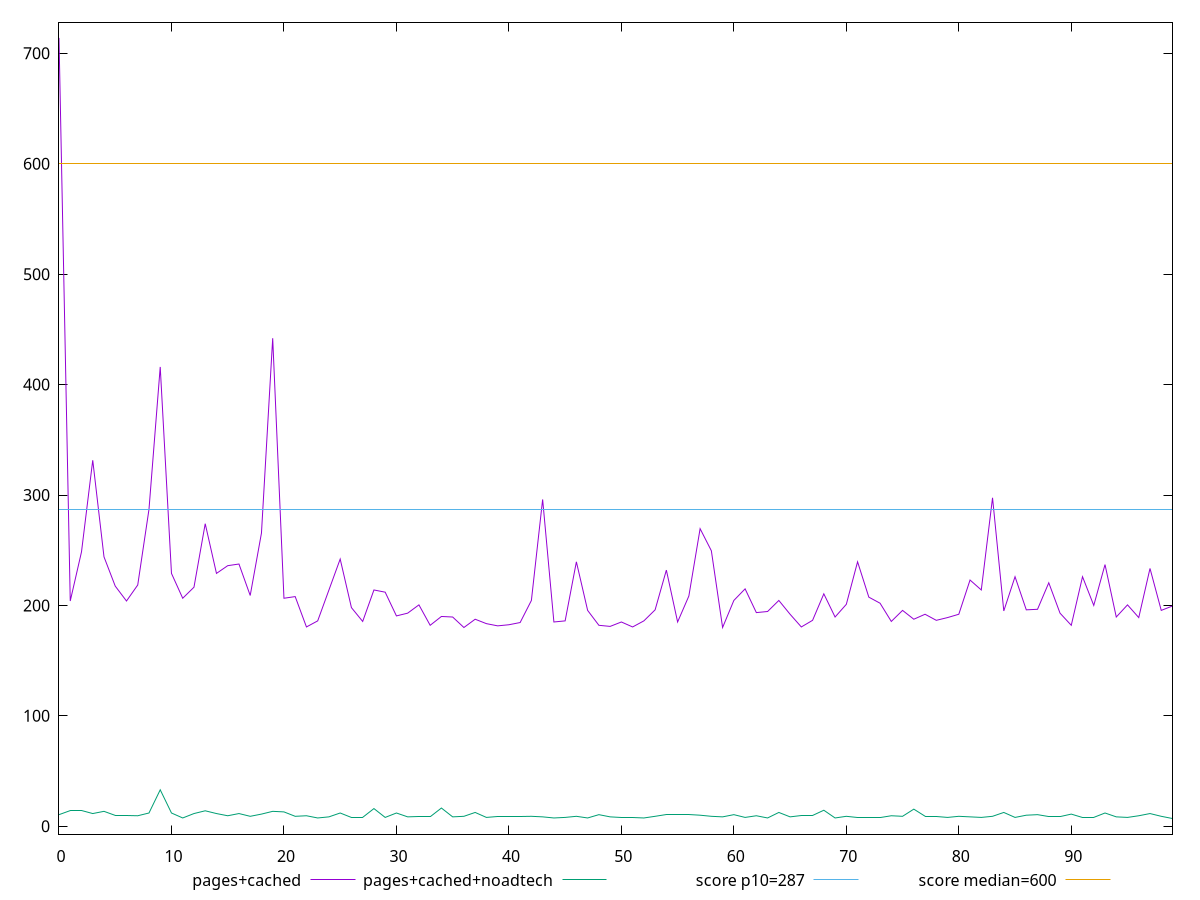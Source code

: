 reset

$pagesCached <<EOF
0 714
1 204
2 248.5
3 331.5
4 243.9999999999991
5 217.5000000000009
6 204
7 218.5
8 287
9 415.99999999999886
10 229
11 206.5
12 216.4999999999991
13 274
14 229
15 236.0000000000009
16 237.5
17 208.9999999999991
18 265.4999999999991
19 442
20 206.5
21 208
22 180.5
23 186.0000000000009
24 214
25 242
26 197.9999999999991
27 185.5000000000009
28 214
29 212
30 190.5000000000009
31 192.9999999999991
32 200.5000000000009
33 182
34 190
35 189.5
36 179.9999999999991
37 187.5000000000009
38 183.5
39 181.5
40 182.5
41 184.5
42 204.4999999999991
43 295.9999999999991
44 185
45 186.0000000000009
46 239.5
47 195.5
48 182
49 180.9999999999991
50 185
51 180.5
52 186
53 196
54 232.0000000000009
55 184.9999999999991
56 208.5
57 269.4999999999991
58 249.5
59 180
60 204.5000000000009
61 215
62 193.5
63 194.4999999999991
64 204.5000000000009
65 192
66 180.5
67 186.5
68 210.4999999999991
69 189.5
70 201
71 239.4999999999991
72 207.4999999999991
73 202
74 185.5000000000009
75 195.5
76 187.5
77 192
78 186.4999999999991
79 189.0000000000009
80 192
81 222.9999999999991
82 214.0000000000009
83 297.5
84 194.9999999999991
85 226
86 196.0000000000009
87 196.5
88 220.5000000000009
89 193
90 182
91 226
92 199.9999999999991
93 237
94 189.5000000000009
95 200.5
96 189
97 233.4999999999991
98 195.5000000000009
99 199.4999999999991
EOF

$pagesCachedNoadtech <<EOF
0 10.5
1 14.5
2 14.5
3 11.5
4 13.5
5 10
6 10
7 9.5
8 12
9 33.00000000000023
10 12
11 7.5
12 11.5
13 14
14 11.5
15 9.5
16 11.5
17 9
18 11
19 13.5
20 13
21 9
22 9.5
23 7.5
24 8.5
25 12
26 8
27 8
28 16
29 8
30 12
31 8.5
32 9
33 9
34 16.5
35 8.5
36 9
37 12.5
38 8
39 8.5
40 8.5
41 8.5
42 9
43 8.5
44 7.5
45 8
46 9
47 7.5
48 10.5
49 8.5
50 8
51 8
52 7.5
53 9
54 11
55 11
56 11
57 10
58 9
59 8.5
60 10.5
61 8
62 9.5
63 7.5
64 12.5
65 8.5
66 9.5
67 9.5
68 14.5
69 7.5
70 9
71 8
72 8
73 8
74 9.5
75 9
76 15.5
77 8.5
78 8.5
79 8
80 9
81 8.5
82 8
83 9
84 12.5
85 8
86 10
87 10.5
88 9
89 9
90 11
91 7.5
92 7.5
93 12
94 8.5
95 8
96 9.5
97 11.5
98 9
99 7
EOF

set key outside below
set xrange [0:99]
set yrange [-7.140000000000001:728.14]
set trange [-7.140000000000001:728.14]
set terminal svg size 640, 520 enhanced background rgb 'white'
set output "report_00016_2021-02-10T13-31-48.338Z/total-blocking-time/comparison/line/1_vs_2.svg"

plot $pagesCached title "pages+cached" with line, \
     $pagesCachedNoadtech title "pages+cached+noadtech" with line, \
     287 title "score p10=287", \
     600 title "score median=600"

reset
